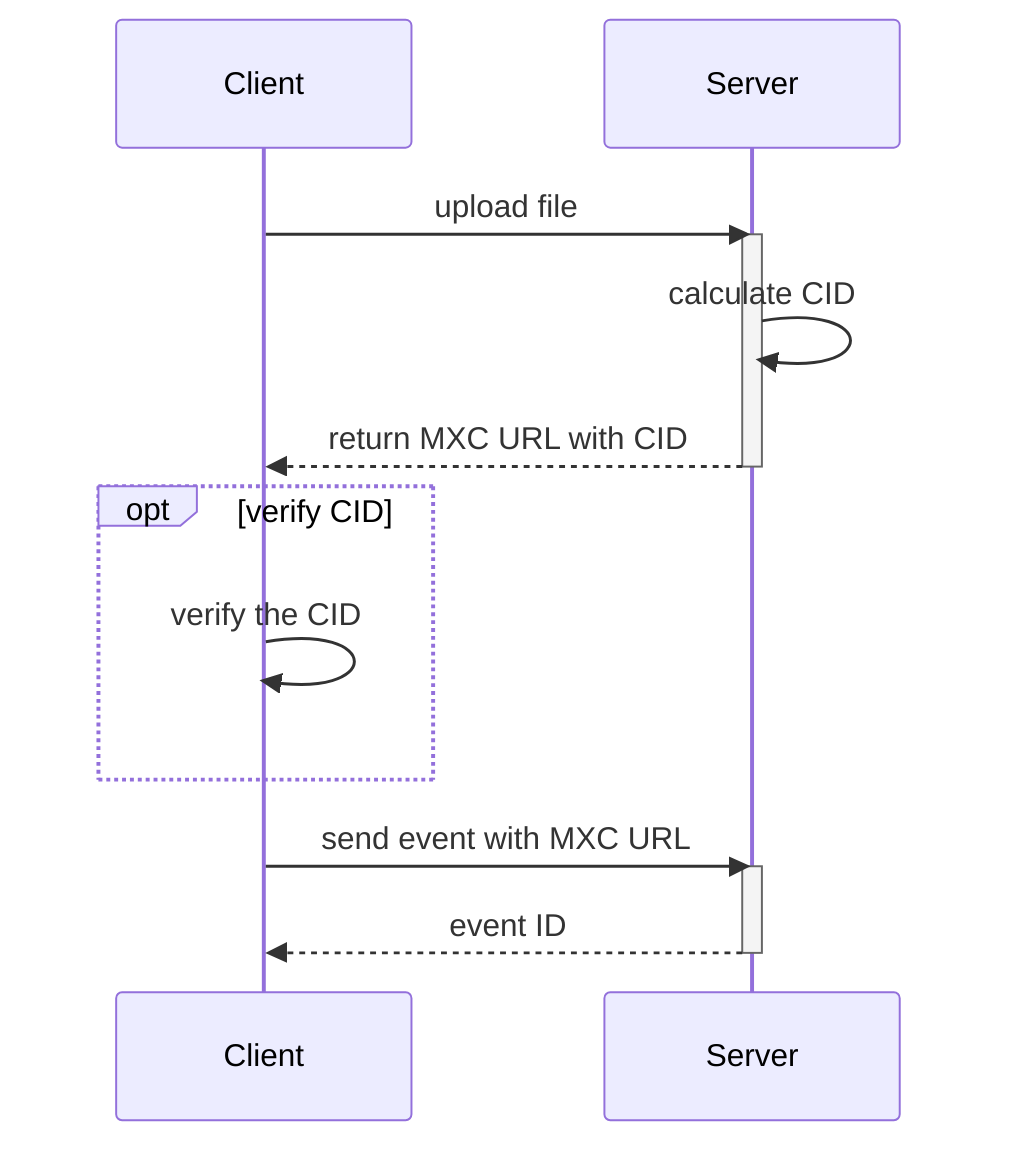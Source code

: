 sequenceDiagram
    participant C as Client
    participant S as Server
    C->>S: upload file
    activate S
    S->>S: calculate CID
    S-->>C: return MXC URL with CID
    deactivate S

    opt verify CID
      C->>C: verify the CID
    end

    C->>S: send event with MXC URL
    activate S
    S-->>C: event ID
    deactivate S